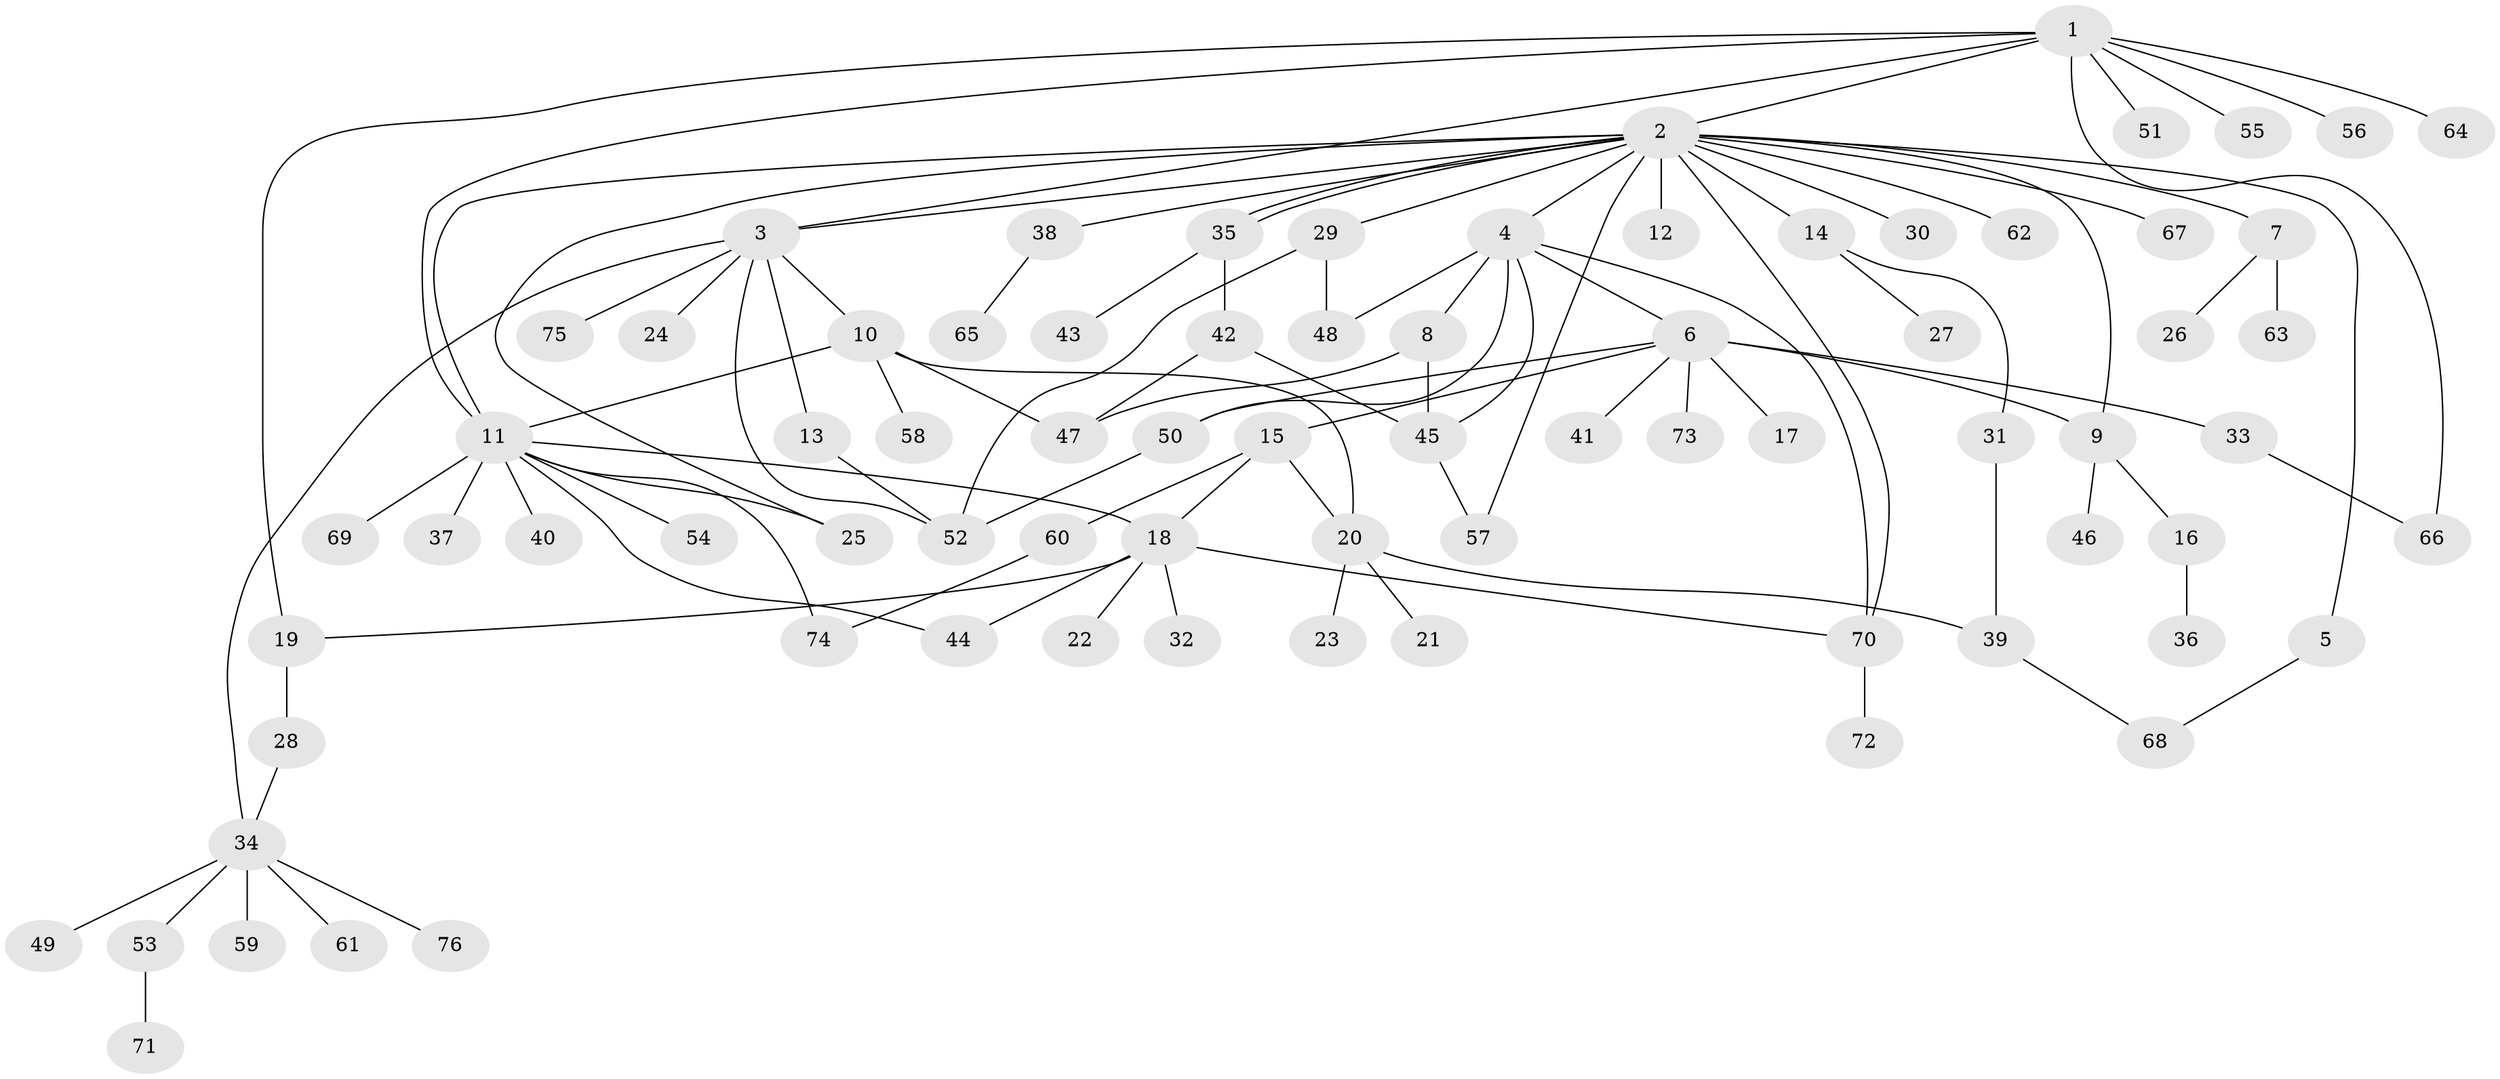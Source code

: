 // Generated by graph-tools (version 1.1) at 2025/14/03/09/25 04:14:35]
// undirected, 76 vertices, 102 edges
graph export_dot {
graph [start="1"]
  node [color=gray90,style=filled];
  1;
  2;
  3;
  4;
  5;
  6;
  7;
  8;
  9;
  10;
  11;
  12;
  13;
  14;
  15;
  16;
  17;
  18;
  19;
  20;
  21;
  22;
  23;
  24;
  25;
  26;
  27;
  28;
  29;
  30;
  31;
  32;
  33;
  34;
  35;
  36;
  37;
  38;
  39;
  40;
  41;
  42;
  43;
  44;
  45;
  46;
  47;
  48;
  49;
  50;
  51;
  52;
  53;
  54;
  55;
  56;
  57;
  58;
  59;
  60;
  61;
  62;
  63;
  64;
  65;
  66;
  67;
  68;
  69;
  70;
  71;
  72;
  73;
  74;
  75;
  76;
  1 -- 2;
  1 -- 3;
  1 -- 11;
  1 -- 19;
  1 -- 51;
  1 -- 55;
  1 -- 56;
  1 -- 64;
  1 -- 66;
  2 -- 3;
  2 -- 4;
  2 -- 5;
  2 -- 7;
  2 -- 9;
  2 -- 11;
  2 -- 12;
  2 -- 14;
  2 -- 25;
  2 -- 29;
  2 -- 30;
  2 -- 35;
  2 -- 35;
  2 -- 38;
  2 -- 57;
  2 -- 62;
  2 -- 67;
  2 -- 70;
  3 -- 10;
  3 -- 13;
  3 -- 24;
  3 -- 34;
  3 -- 52;
  3 -- 75;
  4 -- 6;
  4 -- 8;
  4 -- 45;
  4 -- 48;
  4 -- 50;
  4 -- 70;
  5 -- 68;
  6 -- 9;
  6 -- 15;
  6 -- 17;
  6 -- 33;
  6 -- 41;
  6 -- 50;
  6 -- 73;
  7 -- 26;
  7 -- 63;
  8 -- 45;
  8 -- 47;
  9 -- 16;
  9 -- 46;
  10 -- 11;
  10 -- 20;
  10 -- 47;
  10 -- 58;
  11 -- 18;
  11 -- 25;
  11 -- 37;
  11 -- 40;
  11 -- 44;
  11 -- 54;
  11 -- 69;
  11 -- 74;
  13 -- 52;
  14 -- 27;
  14 -- 31;
  15 -- 18;
  15 -- 20;
  15 -- 60;
  16 -- 36;
  18 -- 19;
  18 -- 22;
  18 -- 32;
  18 -- 44;
  18 -- 70;
  19 -- 28;
  20 -- 21;
  20 -- 23;
  20 -- 39;
  28 -- 34;
  29 -- 48;
  29 -- 52;
  31 -- 39;
  33 -- 66;
  34 -- 49;
  34 -- 53;
  34 -- 59;
  34 -- 61;
  34 -- 76;
  35 -- 42;
  35 -- 43;
  38 -- 65;
  39 -- 68;
  42 -- 45;
  42 -- 47;
  45 -- 57;
  50 -- 52;
  53 -- 71;
  60 -- 74;
  70 -- 72;
}
